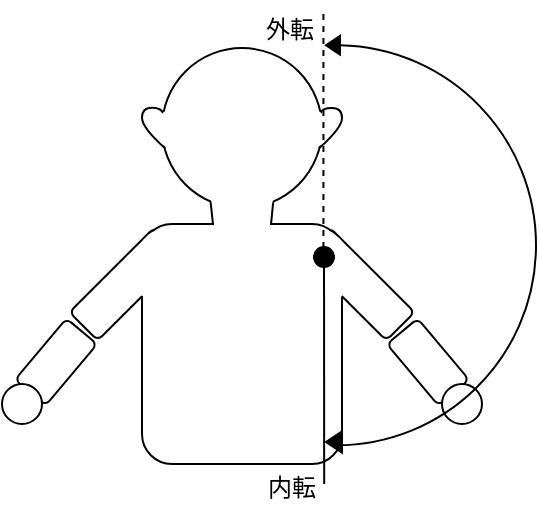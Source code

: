 <mxfile version="20.8.3" type="device"><diagram id="PLhP1TfArVXSsSFm0Gnk" name="ページ1"><mxGraphModel dx="376" dy="599" grid="1" gridSize="10" guides="1" tooltips="1" connect="1" arrows="1" fold="1" page="1" pageScale="1" pageWidth="827" pageHeight="1169" math="0" shadow="0"><root><mxCell id="0"/><mxCell id="1" parent="0"/><mxCell id="DDjApu9Z3XQQHutSaXmm-2" value="" style="ellipse;whiteSpace=wrap;html=1;aspect=fixed;" vertex="1" parent="1"><mxGeometry x="360" y="162" width="80" height="80" as="geometry"/></mxCell><mxCell id="DDjApu9Z3XQQHutSaXmm-21" value="" style="rounded=1;whiteSpace=wrap;html=1;gradientColor=none;rotation=45;direction=north;" vertex="1" parent="1"><mxGeometry x="332" y="250" width="20" height="60" as="geometry"/></mxCell><mxCell id="DDjApu9Z3XQQHutSaXmm-6" value="" style="rounded=1;whiteSpace=wrap;html=1;gradientColor=none;rotation=45;" vertex="1" parent="1"><mxGeometry x="428" y="270" width="60" height="20" as="geometry"/></mxCell><mxCell id="DDjApu9Z3XQQHutSaXmm-3" value="" style="rounded=1;whiteSpace=wrap;html=1;gradientColor=none;" vertex="1" parent="1"><mxGeometry x="350" y="250" width="100" height="120" as="geometry"/></mxCell><mxCell id="DDjApu9Z3XQQHutSaXmm-4" value="" style="endArrow=none;html=1;rounded=0;entryX=0.303;entryY=0.991;entryDx=0;entryDy=0;entryPerimeter=0;exitX=0.355;exitY=0.001;exitDx=0;exitDy=0;exitPerimeter=0;movable=1;resizable=1;rotatable=1;deletable=1;editable=1;connectable=1;" edge="1" parent="1" source="DDjApu9Z3XQQHutSaXmm-3"><mxGeometry width="50" height="50" relative="1" as="geometry"><mxPoint x="380.8" y="244.8" as="sourcePoint"/><mxPoint x="384.24" y="238.28" as="targetPoint"/></mxGeometry></mxCell><mxCell id="DDjApu9Z3XQQHutSaXmm-5" value="" style="endArrow=none;html=1;rounded=0;entryX=0.695;entryY=0.962;entryDx=0;entryDy=0;entryPerimeter=0;exitX=0.645;exitY=0.002;exitDx=0;exitDy=0;exitPerimeter=0;" edge="1" parent="1" source="DDjApu9Z3XQQHutSaXmm-3" target="DDjApu9Z3XQQHutSaXmm-2"><mxGeometry width="50" height="50" relative="1" as="geometry"><mxPoint x="420" y="250" as="sourcePoint"/><mxPoint x="490" y="220" as="targetPoint"/></mxGeometry></mxCell><mxCell id="DDjApu9Z3XQQHutSaXmm-7" value="" style="rounded=1;whiteSpace=wrap;html=1;gradientColor=none;rotation=50;" vertex="1" parent="1"><mxGeometry x="473" y="309" width="40" height="20" as="geometry"/></mxCell><mxCell id="DDjApu9Z3XQQHutSaXmm-8" value="" style="ellipse;whiteSpace=wrap;html=1;aspect=fixed;rounded=1;gradientColor=none;" vertex="1" parent="1"><mxGeometry x="500" y="330" width="20" height="20" as="geometry"/></mxCell><mxCell id="DDjApu9Z3XQQHutSaXmm-10" value="" style="endArrow=none;html=1;curved=1;exitX=0.981;exitY=0.627;exitDx=0;exitDy=0;exitPerimeter=0;entryX=0.99;entryY=0.407;entryDx=0;entryDy=0;entryPerimeter=0;" edge="1" parent="1" source="DDjApu9Z3XQQHutSaXmm-2" target="DDjApu9Z3XQQHutSaXmm-2"><mxGeometry width="50" height="50" relative="1" as="geometry"><mxPoint x="440" y="212" as="sourcePoint"/><mxPoint x="440" y="202" as="targetPoint"/><Array as="points"><mxPoint x="450" y="202"/><mxPoint x="450" y="192"/><mxPoint x="440" y="192"/></Array></mxGeometry></mxCell><mxCell id="DDjApu9Z3XQQHutSaXmm-11" value="" style="endArrow=none;html=1;curved=1;exitX=0.009;exitY=0.414;exitDx=0;exitDy=0;exitPerimeter=0;" edge="1" parent="1" source="DDjApu9Z3XQQHutSaXmm-2"><mxGeometry width="50" height="50" relative="1" as="geometry"><mxPoint x="360" y="200" as="sourcePoint"/><mxPoint x="361.52" y="212.08" as="targetPoint"/><Array as="points"><mxPoint x="360.0" y="191.92"/><mxPoint x="350.0" y="191.92"/><mxPoint x="350.0" y="201.92"/></Array></mxGeometry></mxCell><mxCell id="DDjApu9Z3XQQHutSaXmm-14" value="" style="ellipse;whiteSpace=wrap;html=1;aspect=fixed;rounded=1;gradientColor=none;strokeColor=#FFFFFF;" vertex="1" parent="1"><mxGeometry x="357" y="192.9" width="19" height="19" as="geometry"/></mxCell><mxCell id="DDjApu9Z3XQQHutSaXmm-15" value="" style="ellipse;whiteSpace=wrap;html=1;aspect=fixed;rounded=1;gradientColor=none;strokeColor=#FFFFFF;" vertex="1" parent="1"><mxGeometry x="424" y="192.9" width="19" height="19" as="geometry"/></mxCell><mxCell id="DDjApu9Z3XQQHutSaXmm-19" value="" style="ellipse;whiteSpace=wrap;html=1;rounded=1;strokeColor=#FFFFFF;gradientColor=none;" vertex="1" parent="1"><mxGeometry x="385" y="231" width="30" height="13.8" as="geometry"/></mxCell><mxCell id="DDjApu9Z3XQQHutSaXmm-20" value="" style="rounded=0;whiteSpace=wrap;html=1;strokeColor=#FFFFFF;gradientColor=none;" vertex="1" parent="1"><mxGeometry x="386.5" y="242" width="27" height="60" as="geometry"/></mxCell><mxCell id="DDjApu9Z3XQQHutSaXmm-22" value="" style="rounded=1;whiteSpace=wrap;html=1;gradientColor=none;rotation=40;direction=north;" vertex="1" parent="1"><mxGeometry x="297" y="299" width="20" height="40" as="geometry"/></mxCell><mxCell id="DDjApu9Z3XQQHutSaXmm-23" value="" style="ellipse;whiteSpace=wrap;html=1;aspect=fixed;rounded=1;gradientColor=none;direction=north;" vertex="1" parent="1"><mxGeometry x="280" y="330" width="20" height="20" as="geometry"/></mxCell><mxCell id="DDjApu9Z3XQQHutSaXmm-25" value="" style="ellipse;whiteSpace=wrap;html=1;rounded=1;strokeColor=#FFFFFF;gradientColor=none;" vertex="1" parent="1"><mxGeometry x="348" y="253.5" width="23" height="30.5" as="geometry"/></mxCell><mxCell id="DDjApu9Z3XQQHutSaXmm-26" value="" style="ellipse;whiteSpace=wrap;html=1;rounded=1;strokeColor=#FFFFFF;gradientColor=none;" vertex="1" parent="1"><mxGeometry x="344" y="276" width="23" height="10" as="geometry"/></mxCell><mxCell id="DDjApu9Z3XQQHutSaXmm-27" value="" style="ellipse;whiteSpace=wrap;html=1;rounded=1;strokeColor=#FFFFFF;gradientColor=none;" vertex="1" parent="1"><mxGeometry x="446" y="261.5" width="6" height="24.5" as="geometry"/></mxCell><mxCell id="DDjApu9Z3XQQHutSaXmm-28" value="" style="ellipse;whiteSpace=wrap;html=1;aspect=fixed;rounded=1;strokeColor=#FFFFFF;gradientColor=none;" vertex="1" parent="1"><mxGeometry x="414" y="251.5" width="40" height="40" as="geometry"/></mxCell><mxCell id="DDjApu9Z3XQQHutSaXmm-29" value="" style="endArrow=none;html=1;strokeColor=#000000;entryX=0.5;entryY=0;entryDx=0;entryDy=0;rounded=0;" edge="1" parent="1" target="DDjApu9Z3XQQHutSaXmm-30"><mxGeometry width="50" height="50" relative="1" as="geometry"><mxPoint x="441.09" y="380" as="sourcePoint"/><mxPoint x="440.72" y="124.8" as="targetPoint"/></mxGeometry></mxCell><mxCell id="DDjApu9Z3XQQHutSaXmm-30" value="" style="ellipse;whiteSpace=wrap;html=1;aspect=fixed;rounded=1;strokeColor=#000000;gradientColor=none;fillColor=#000000;" vertex="1" parent="1"><mxGeometry x="436" y="261.5" width="10" height="10" as="geometry"/></mxCell><mxCell id="DDjApu9Z3XQQHutSaXmm-31" value="" style="endArrow=none;html=1;strokeColor=#000000;dashed=1;rounded=0;" edge="1" parent="1"><mxGeometry width="50" height="50" relative="1" as="geometry"><mxPoint x="440.72" y="262" as="sourcePoint"/><mxPoint x="440.72" y="142" as="targetPoint"/></mxGeometry></mxCell><mxCell id="DDjApu9Z3XQQHutSaXmm-34" value="外転" style="text;html=1;strokeColor=none;fillColor=none;align=center;verticalAlign=middle;whiteSpace=wrap;rounded=0;" vertex="1" parent="1"><mxGeometry x="394" y="138" width="60" height="30" as="geometry"/></mxCell><mxCell id="DDjApu9Z3XQQHutSaXmm-35" value="内転" style="text;html=1;strokeColor=none;fillColor=none;align=center;verticalAlign=middle;whiteSpace=wrap;rounded=0;" vertex="1" parent="1"><mxGeometry x="395" y="367" width="60" height="30" as="geometry"/></mxCell><mxCell id="DDjApu9Z3XQQHutSaXmm-36" value="" style="verticalLabelPosition=bottom;verticalAlign=top;html=1;shape=mxgraph.basic.arc;startAngle=0.503;endAngle=0.002;rounded=1;strokeColor=#000000;fillColor=#000000;gradientColor=none;rotation=-180;" vertex="1" parent="1"><mxGeometry x="347" y="160.65" width="200" height="200" as="geometry"/></mxCell><mxCell id="DDjApu9Z3XQQHutSaXmm-37" value="" style="triangle;whiteSpace=wrap;html=1;rounded=0;strokeColor=#000000;fillColor=#000000;gradientColor=none;flipV=1;flipH=1;aspect=fixed;" vertex="1" parent="1"><mxGeometry x="442" y="155.97" width="7" height="9.34" as="geometry"/></mxCell><mxCell id="DDjApu9Z3XQQHutSaXmm-38" value="" style="triangle;whiteSpace=wrap;html=1;rounded=0;strokeColor=#000000;fillColor=#000000;gradientColor=none;flipV=1;flipH=1;aspect=fixed;" vertex="1" parent="1"><mxGeometry x="442" y="353.65" width="8" height="10.68" as="geometry"/></mxCell></root></mxGraphModel></diagram></mxfile>